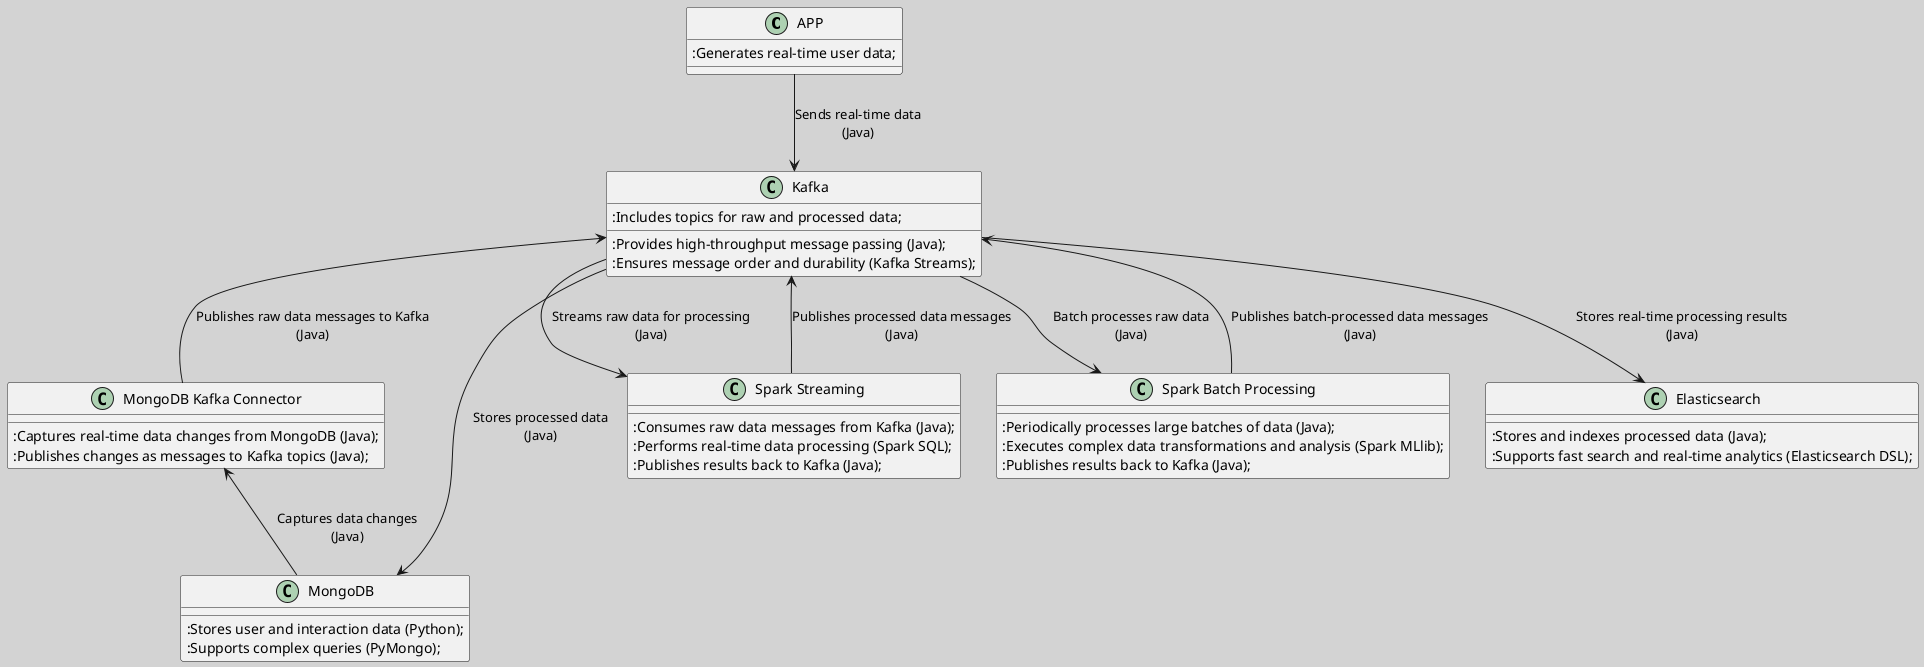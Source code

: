 @startuml
skinparam backgroundColor #D3D3D3
skinparam packageStyle rectangle
!define SERVICE class

SERVICE APP {
  :Generates real-time user data;
}

SERVICE Kafka {
  :Provides high-throughput message passing (Java);
  :Ensures message order and durability (Kafka Streams);
  :Includes topics for raw and processed data;
}

SERVICE "Spark Streaming" {
  :Consumes raw data messages from Kafka (Java);
  :Performs real-time data processing (Spark SQL);
  :Publishes results back to Kafka (Java);
}

SERVICE "Spark Batch Processing" as BatchProcessing {
  :Periodically processes large batches of data (Java);
  :Executes complex data transformations and analysis (Spark MLlib);
  :Publishes results back to Kafka (Java);
}

SERVICE "MongoDB Kafka Connector" as Connector {
  :Captures real-time data changes from MongoDB (Java);
  :Publishes changes as messages to Kafka topics (Java);
}

SERVICE MongoDB {
  :Stores user and interaction data (Python);
  :Supports complex queries (PyMongo);
}

SERVICE Elasticsearch {
  :Stores and indexes processed data (Java);
  :Supports fast search and real-time analytics (Elasticsearch DSL);
}

' Data flow from APP to Kafka
APP -down-> Kafka : Sends real-time data\n(Java)

' Data flow from Kafka to MongoDB
Kafka -down-> "Spark Streaming" : Streams raw data for processing\n(Java)
Kafka -down-> BatchProcessing : Batch processes raw data\n(Java)

' Data flow from Processing to Kafka
"Spark Streaming" -down-> Kafka : Publishes processed data messages\n(Java)
BatchProcessing -down-> Kafka : Publishes batch-processed data messages\n(Java)

' Data flow to storage
Kafka -right-> MongoDB : Stores processed data\n(Java)
Kafka -down-> Elasticsearch : Stores real-time processing results\n(Java)

' Data flow from MongoDB to Kafka
MongoDB -up-> Connector : Captures data changes\n(Java)
Connector -up-> Kafka : Publishes raw data messages to Kafka\n(Java)

@enduml
